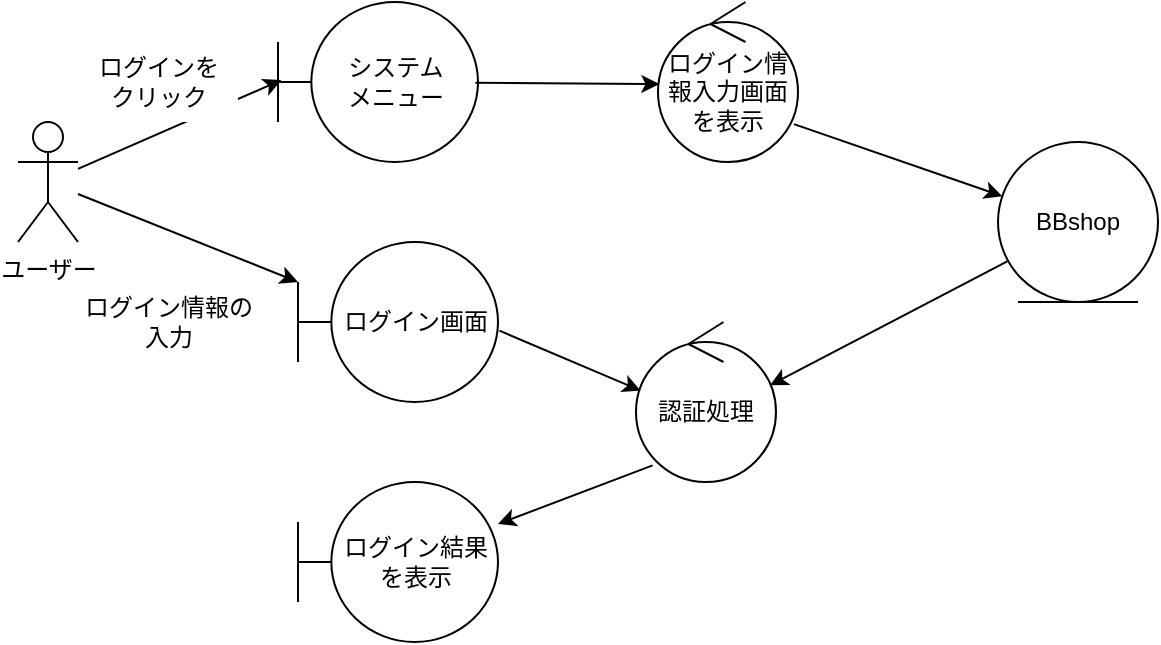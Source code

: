 <mxfile version="28.2.5">
  <diagram id="xhMNZ4ig9EPuWRYsUMcA" name="ページ1">
    <mxGraphModel dx="786" dy="498" grid="1" gridSize="10" guides="1" tooltips="1" connect="1" arrows="1" fold="1" page="1" pageScale="1" pageWidth="827" pageHeight="1169" math="0" shadow="0">
      <root>
        <mxCell id="0" />
        <mxCell id="1" parent="0" />
        <mxCell id="2" value="ユーザー" style="shape=umlActor;verticalLabelPosition=bottom;verticalAlign=top;html=1;outlineConnect=0;" parent="1" vertex="1">
          <mxGeometry x="70" y="170" width="30" height="60" as="geometry" />
        </mxCell>
        <mxCell id="6DsNu2HF0EdhJwWt3HY2-2" value="システム&lt;div&gt;メニュー&lt;/div&gt;" style="shape=umlBoundary;whiteSpace=wrap;html=1;" vertex="1" parent="1">
          <mxGeometry x="200" y="110" width="100" height="80" as="geometry" />
        </mxCell>
        <mxCell id="6DsNu2HF0EdhJwWt3HY2-3" value="ログイン情報入力画面を表示" style="ellipse;shape=umlControl;whiteSpace=wrap;html=1;" vertex="1" parent="1">
          <mxGeometry x="390" y="110" width="70" height="80" as="geometry" />
        </mxCell>
        <mxCell id="6DsNu2HF0EdhJwWt3HY2-4" value="" style="endArrow=classic;html=1;rounded=0;entryX=0.017;entryY=0.488;entryDx=0;entryDy=0;entryPerimeter=0;" edge="1" parent="1" source="2" target="6DsNu2HF0EdhJwWt3HY2-2">
          <mxGeometry width="50" height="50" relative="1" as="geometry">
            <mxPoint x="390" y="290" as="sourcePoint" />
            <mxPoint x="440" y="240" as="targetPoint" />
          </mxGeometry>
        </mxCell>
        <mxCell id="6DsNu2HF0EdhJwWt3HY2-5" value="ログインを&lt;div&gt;&lt;span style=&quot;background-color: transparent; color: light-dark(rgb(0, 0, 0), rgb(255, 255, 255));&quot;&gt;クリック&lt;/span&gt;&lt;/div&gt;" style="text;html=1;align=center;verticalAlign=middle;resizable=0;points=[];autosize=1;strokeColor=none;fillColor=default;" vertex="1" parent="1">
          <mxGeometry x="100" y="130" width="80" height="40" as="geometry" />
        </mxCell>
        <mxCell id="6DsNu2HF0EdhJwWt3HY2-7" value="BBshop" style="ellipse;shape=umlEntity;whiteSpace=wrap;html=1;" vertex="1" parent="1">
          <mxGeometry x="560" y="180" width="80" height="80" as="geometry" />
        </mxCell>
        <mxCell id="6DsNu2HF0EdhJwWt3HY2-8" value="" style="endArrow=classic;html=1;rounded=0;exitX=0.987;exitY=0.504;exitDx=0;exitDy=0;exitPerimeter=0;entryX=0.01;entryY=0.513;entryDx=0;entryDy=0;entryPerimeter=0;" edge="1" parent="1" source="6DsNu2HF0EdhJwWt3HY2-2" target="6DsNu2HF0EdhJwWt3HY2-3">
          <mxGeometry width="50" height="50" relative="1" as="geometry">
            <mxPoint x="270" y="290" as="sourcePoint" />
            <mxPoint x="320" y="240" as="targetPoint" />
          </mxGeometry>
        </mxCell>
        <mxCell id="6DsNu2HF0EdhJwWt3HY2-9" value="" style="endArrow=classic;html=1;rounded=0;exitX=0.971;exitY=0.763;exitDx=0;exitDy=0;exitPerimeter=0;" edge="1" parent="1" source="6DsNu2HF0EdhJwWt3HY2-3" target="6DsNu2HF0EdhJwWt3HY2-7">
          <mxGeometry width="50" height="50" relative="1" as="geometry">
            <mxPoint x="270" y="290" as="sourcePoint" />
            <mxPoint x="320" y="240" as="targetPoint" />
          </mxGeometry>
        </mxCell>
        <mxCell id="6DsNu2HF0EdhJwWt3HY2-10" value="" style="endArrow=classic;html=1;rounded=0;" edge="1" parent="1" source="2" target="6DsNu2HF0EdhJwWt3HY2-11">
          <mxGeometry width="50" height="50" relative="1" as="geometry">
            <mxPoint x="270" y="290" as="sourcePoint" />
            <mxPoint x="210" y="280" as="targetPoint" />
          </mxGeometry>
        </mxCell>
        <mxCell id="6DsNu2HF0EdhJwWt3HY2-11" value="ログイン画面" style="shape=umlBoundary;whiteSpace=wrap;html=1;" vertex="1" parent="1">
          <mxGeometry x="210" y="230" width="100" height="80" as="geometry" />
        </mxCell>
        <mxCell id="6DsNu2HF0EdhJwWt3HY2-12" value="ログイン情報の&lt;div&gt;入力&lt;/div&gt;" style="text;html=1;align=center;verticalAlign=middle;resizable=0;points=[];autosize=1;strokeColor=none;fillColor=default;" vertex="1" parent="1">
          <mxGeometry x="90" y="250" width="110" height="40" as="geometry" />
        </mxCell>
        <mxCell id="6DsNu2HF0EdhJwWt3HY2-13" value="認証処理" style="ellipse;shape=umlControl;whiteSpace=wrap;html=1;" vertex="1" parent="1">
          <mxGeometry x="379" y="270" width="70" height="80" as="geometry" />
        </mxCell>
        <mxCell id="6DsNu2HF0EdhJwWt3HY2-14" value="" style="endArrow=classic;html=1;rounded=0;exitX=1.007;exitY=0.554;exitDx=0;exitDy=0;exitPerimeter=0;entryX=0.033;entryY=0.429;entryDx=0;entryDy=0;entryPerimeter=0;" edge="1" parent="1" source="6DsNu2HF0EdhJwWt3HY2-11" target="6DsNu2HF0EdhJwWt3HY2-13">
          <mxGeometry width="50" height="50" relative="1" as="geometry">
            <mxPoint x="270" y="290" as="sourcePoint" />
            <mxPoint x="320" y="240" as="targetPoint" />
          </mxGeometry>
        </mxCell>
        <mxCell id="6DsNu2HF0EdhJwWt3HY2-15" value="" style="endArrow=classic;html=1;rounded=0;exitX=0.058;exitY=0.746;exitDx=0;exitDy=0;exitPerimeter=0;entryX=0.957;entryY=0.396;entryDx=0;entryDy=0;entryPerimeter=0;" edge="1" parent="1" source="6DsNu2HF0EdhJwWt3HY2-7" target="6DsNu2HF0EdhJwWt3HY2-13">
          <mxGeometry width="50" height="50" relative="1" as="geometry">
            <mxPoint x="270" y="290" as="sourcePoint" />
            <mxPoint x="320" y="240" as="targetPoint" />
          </mxGeometry>
        </mxCell>
        <mxCell id="6DsNu2HF0EdhJwWt3HY2-16" value="ログイン結果を表示" style="shape=umlBoundary;whiteSpace=wrap;html=1;" vertex="1" parent="1">
          <mxGeometry x="210" y="350" width="100" height="80" as="geometry" />
        </mxCell>
        <mxCell id="6DsNu2HF0EdhJwWt3HY2-17" value="" style="endArrow=classic;html=1;rounded=0;exitX=0.119;exitY=0.896;exitDx=0;exitDy=0;exitPerimeter=0;" edge="1" parent="1" source="6DsNu2HF0EdhJwWt3HY2-13" target="6DsNu2HF0EdhJwWt3HY2-16">
          <mxGeometry width="50" height="50" relative="1" as="geometry">
            <mxPoint x="270" y="290" as="sourcePoint" />
            <mxPoint x="320" y="240" as="targetPoint" />
          </mxGeometry>
        </mxCell>
      </root>
    </mxGraphModel>
  </diagram>
</mxfile>
